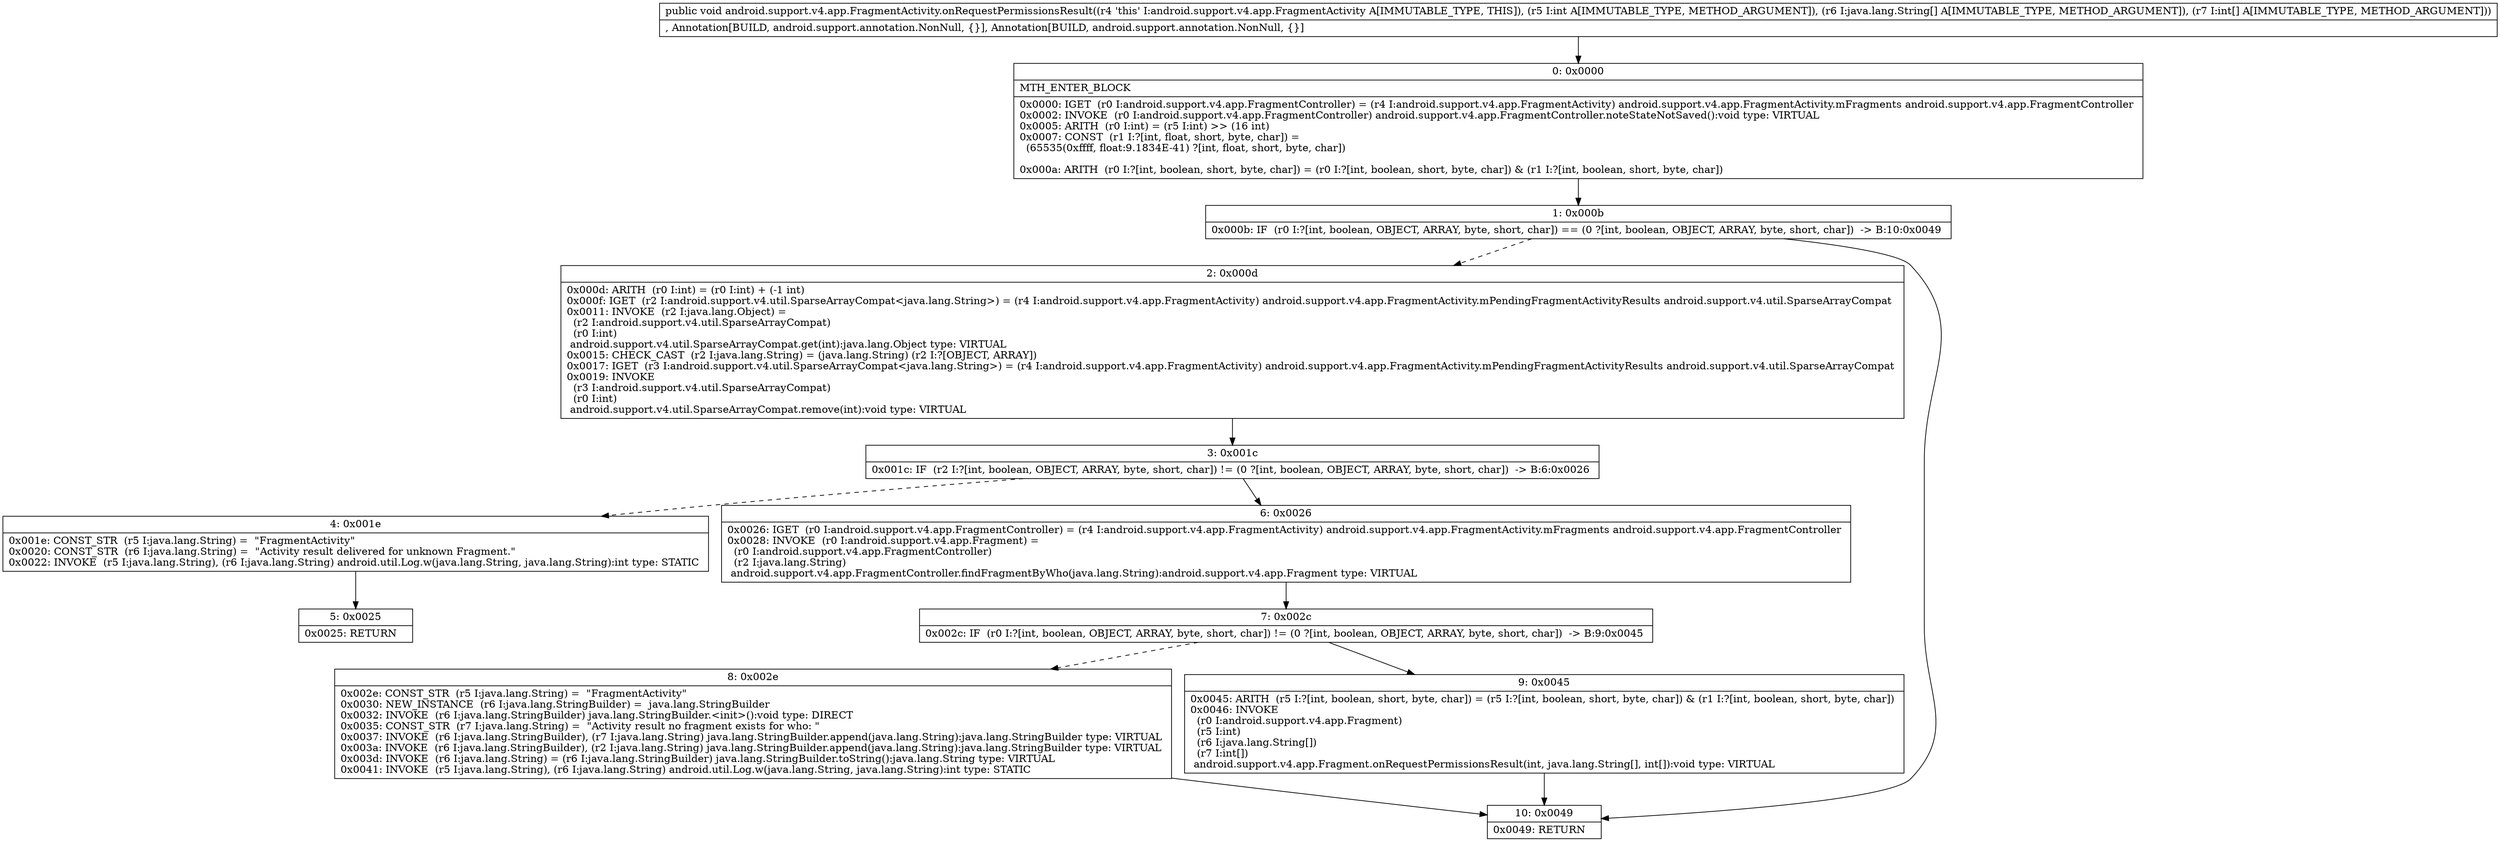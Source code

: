 digraph "CFG forandroid.support.v4.app.FragmentActivity.onRequestPermissionsResult(I[Ljava\/lang\/String;[I)V" {
Node_0 [shape=record,label="{0\:\ 0x0000|MTH_ENTER_BLOCK\l|0x0000: IGET  (r0 I:android.support.v4.app.FragmentController) = (r4 I:android.support.v4.app.FragmentActivity) android.support.v4.app.FragmentActivity.mFragments android.support.v4.app.FragmentController \l0x0002: INVOKE  (r0 I:android.support.v4.app.FragmentController) android.support.v4.app.FragmentController.noteStateNotSaved():void type: VIRTUAL \l0x0005: ARITH  (r0 I:int) = (r5 I:int) \>\> (16 int) \l0x0007: CONST  (r1 I:?[int, float, short, byte, char]) = \l  (65535(0xffff, float:9.1834E\-41) ?[int, float, short, byte, char])\l \l0x000a: ARITH  (r0 I:?[int, boolean, short, byte, char]) = (r0 I:?[int, boolean, short, byte, char]) & (r1 I:?[int, boolean, short, byte, char]) \l}"];
Node_1 [shape=record,label="{1\:\ 0x000b|0x000b: IF  (r0 I:?[int, boolean, OBJECT, ARRAY, byte, short, char]) == (0 ?[int, boolean, OBJECT, ARRAY, byte, short, char])  \-\> B:10:0x0049 \l}"];
Node_2 [shape=record,label="{2\:\ 0x000d|0x000d: ARITH  (r0 I:int) = (r0 I:int) + (\-1 int) \l0x000f: IGET  (r2 I:android.support.v4.util.SparseArrayCompat\<java.lang.String\>) = (r4 I:android.support.v4.app.FragmentActivity) android.support.v4.app.FragmentActivity.mPendingFragmentActivityResults android.support.v4.util.SparseArrayCompat \l0x0011: INVOKE  (r2 I:java.lang.Object) = \l  (r2 I:android.support.v4.util.SparseArrayCompat)\l  (r0 I:int)\l android.support.v4.util.SparseArrayCompat.get(int):java.lang.Object type: VIRTUAL \l0x0015: CHECK_CAST  (r2 I:java.lang.String) = (java.lang.String) (r2 I:?[OBJECT, ARRAY]) \l0x0017: IGET  (r3 I:android.support.v4.util.SparseArrayCompat\<java.lang.String\>) = (r4 I:android.support.v4.app.FragmentActivity) android.support.v4.app.FragmentActivity.mPendingFragmentActivityResults android.support.v4.util.SparseArrayCompat \l0x0019: INVOKE  \l  (r3 I:android.support.v4.util.SparseArrayCompat)\l  (r0 I:int)\l android.support.v4.util.SparseArrayCompat.remove(int):void type: VIRTUAL \l}"];
Node_3 [shape=record,label="{3\:\ 0x001c|0x001c: IF  (r2 I:?[int, boolean, OBJECT, ARRAY, byte, short, char]) != (0 ?[int, boolean, OBJECT, ARRAY, byte, short, char])  \-\> B:6:0x0026 \l}"];
Node_4 [shape=record,label="{4\:\ 0x001e|0x001e: CONST_STR  (r5 I:java.lang.String) =  \"FragmentActivity\" \l0x0020: CONST_STR  (r6 I:java.lang.String) =  \"Activity result delivered for unknown Fragment.\" \l0x0022: INVOKE  (r5 I:java.lang.String), (r6 I:java.lang.String) android.util.Log.w(java.lang.String, java.lang.String):int type: STATIC \l}"];
Node_5 [shape=record,label="{5\:\ 0x0025|0x0025: RETURN   \l}"];
Node_6 [shape=record,label="{6\:\ 0x0026|0x0026: IGET  (r0 I:android.support.v4.app.FragmentController) = (r4 I:android.support.v4.app.FragmentActivity) android.support.v4.app.FragmentActivity.mFragments android.support.v4.app.FragmentController \l0x0028: INVOKE  (r0 I:android.support.v4.app.Fragment) = \l  (r0 I:android.support.v4.app.FragmentController)\l  (r2 I:java.lang.String)\l android.support.v4.app.FragmentController.findFragmentByWho(java.lang.String):android.support.v4.app.Fragment type: VIRTUAL \l}"];
Node_7 [shape=record,label="{7\:\ 0x002c|0x002c: IF  (r0 I:?[int, boolean, OBJECT, ARRAY, byte, short, char]) != (0 ?[int, boolean, OBJECT, ARRAY, byte, short, char])  \-\> B:9:0x0045 \l}"];
Node_8 [shape=record,label="{8\:\ 0x002e|0x002e: CONST_STR  (r5 I:java.lang.String) =  \"FragmentActivity\" \l0x0030: NEW_INSTANCE  (r6 I:java.lang.StringBuilder) =  java.lang.StringBuilder \l0x0032: INVOKE  (r6 I:java.lang.StringBuilder) java.lang.StringBuilder.\<init\>():void type: DIRECT \l0x0035: CONST_STR  (r7 I:java.lang.String) =  \"Activity result no fragment exists for who: \" \l0x0037: INVOKE  (r6 I:java.lang.StringBuilder), (r7 I:java.lang.String) java.lang.StringBuilder.append(java.lang.String):java.lang.StringBuilder type: VIRTUAL \l0x003a: INVOKE  (r6 I:java.lang.StringBuilder), (r2 I:java.lang.String) java.lang.StringBuilder.append(java.lang.String):java.lang.StringBuilder type: VIRTUAL \l0x003d: INVOKE  (r6 I:java.lang.String) = (r6 I:java.lang.StringBuilder) java.lang.StringBuilder.toString():java.lang.String type: VIRTUAL \l0x0041: INVOKE  (r5 I:java.lang.String), (r6 I:java.lang.String) android.util.Log.w(java.lang.String, java.lang.String):int type: STATIC \l}"];
Node_9 [shape=record,label="{9\:\ 0x0045|0x0045: ARITH  (r5 I:?[int, boolean, short, byte, char]) = (r5 I:?[int, boolean, short, byte, char]) & (r1 I:?[int, boolean, short, byte, char]) \l0x0046: INVOKE  \l  (r0 I:android.support.v4.app.Fragment)\l  (r5 I:int)\l  (r6 I:java.lang.String[])\l  (r7 I:int[])\l android.support.v4.app.Fragment.onRequestPermissionsResult(int, java.lang.String[], int[]):void type: VIRTUAL \l}"];
Node_10 [shape=record,label="{10\:\ 0x0049|0x0049: RETURN   \l}"];
MethodNode[shape=record,label="{public void android.support.v4.app.FragmentActivity.onRequestPermissionsResult((r4 'this' I:android.support.v4.app.FragmentActivity A[IMMUTABLE_TYPE, THIS]), (r5 I:int A[IMMUTABLE_TYPE, METHOD_ARGUMENT]), (r6 I:java.lang.String[] A[IMMUTABLE_TYPE, METHOD_ARGUMENT]), (r7 I:int[] A[IMMUTABLE_TYPE, METHOD_ARGUMENT]))  | , Annotation[BUILD, android.support.annotation.NonNull, \{\}], Annotation[BUILD, android.support.annotation.NonNull, \{\}]\l}"];
MethodNode -> Node_0;
Node_0 -> Node_1;
Node_1 -> Node_2[style=dashed];
Node_1 -> Node_10;
Node_2 -> Node_3;
Node_3 -> Node_4[style=dashed];
Node_3 -> Node_6;
Node_4 -> Node_5;
Node_6 -> Node_7;
Node_7 -> Node_8[style=dashed];
Node_7 -> Node_9;
Node_8 -> Node_10;
Node_9 -> Node_10;
}

